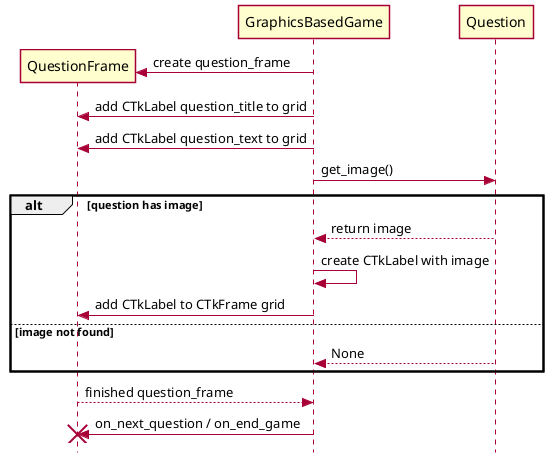 @startuml
skin rose
skinparam style strictuml

participant QuestionFrame
participant GraphicsBasedGame
participant Question

create QuestionFrame
GraphicsBasedGame -> QuestionFrame: create question_frame
GraphicsBasedGame -> QuestionFrame: add CTkLabel question_title to grid
GraphicsBasedGame -> QuestionFrame: add CTkLabel question_text to grid
GraphicsBasedGame -> Question: get_image()
alt question has image
    Question --> GraphicsBasedGame: return image
    GraphicsBasedGame -> GraphicsBasedGame: create CTkLabel with image
    GraphicsBasedGame -> QuestionFrame: add CTkLabel to CTkFrame grid
else image not found
    Question --> GraphicsBasedGame: None
end 
QuestionFrame --> GraphicsBasedGame: finished question_frame
GraphicsBasedGame -> QuestionFrame: on_next_question / on_end_game
destroy QuestionFrame

@enduml